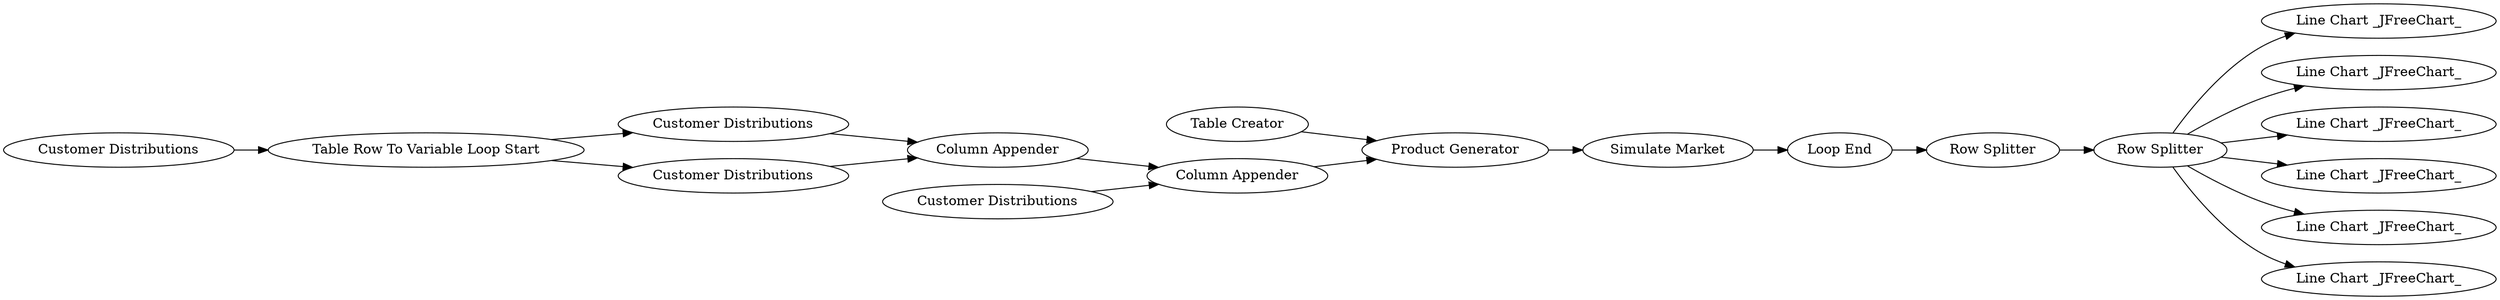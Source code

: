 digraph {
	"1165984640324023040_20" [label="Row Splitter"]
	"1165984640324023040_2" [label="Customer Distributions"]
	"1165984640324023040_44" [label="Line Chart _JFreeChart_"]
	"1165984640324023040_18" [label="Loop End"]
	"1165984640324023040_13" [label="Table Creator"]
	"1165984640324023040_49" [label="Column Appender"]
	"1165984640324023040_7" [label="Product Generator"]
	"1165984640324023040_17" [label="Simulate Market"]
	"1165984640324023040_47" [label="Line Chart _JFreeChart_"]
	"1165984640324023040_43" [label="Line Chart _JFreeChart_"]
	"1165984640324023040_45" [label="Line Chart _JFreeChart_"]
	"1165984640324023040_3" [label="Customer Distributions"]
	"1165984640324023040_19" [label="Row Splitter"]
	"1165984640324023040_1" [label="Customer Distributions"]
	"1165984640324023040_46" [label="Line Chart _JFreeChart_"]
	"1165984640324023040_51" [label="Table Row To Variable Loop Start"]
	"1165984640324023040_48" [label="Line Chart _JFreeChart_"]
	"1165984640324023040_15" [label="Customer Distributions"]
	"1165984640324023040_50" [label="Column Appender"]
	"1165984640324023040_20" -> "1165984640324023040_43"
	"1165984640324023040_20" -> "1165984640324023040_45"
	"1165984640324023040_20" -> "1165984640324023040_46"
	"1165984640324023040_15" -> "1165984640324023040_51"
	"1165984640324023040_50" -> "1165984640324023040_7"
	"1165984640324023040_20" -> "1165984640324023040_47"
	"1165984640324023040_2" -> "1165984640324023040_49"
	"1165984640324023040_20" -> "1165984640324023040_44"
	"1165984640324023040_17" -> "1165984640324023040_18"
	"1165984640324023040_1" -> "1165984640324023040_50"
	"1165984640324023040_49" -> "1165984640324023040_50"
	"1165984640324023040_18" -> "1165984640324023040_19"
	"1165984640324023040_3" -> "1165984640324023040_49"
	"1165984640324023040_13" -> "1165984640324023040_7"
	"1165984640324023040_51" -> "1165984640324023040_2"
	"1165984640324023040_20" -> "1165984640324023040_48"
	"1165984640324023040_19" -> "1165984640324023040_20"
	"1165984640324023040_51" -> "1165984640324023040_3"
	"1165984640324023040_7" -> "1165984640324023040_17"
	rankdir=LR
}
